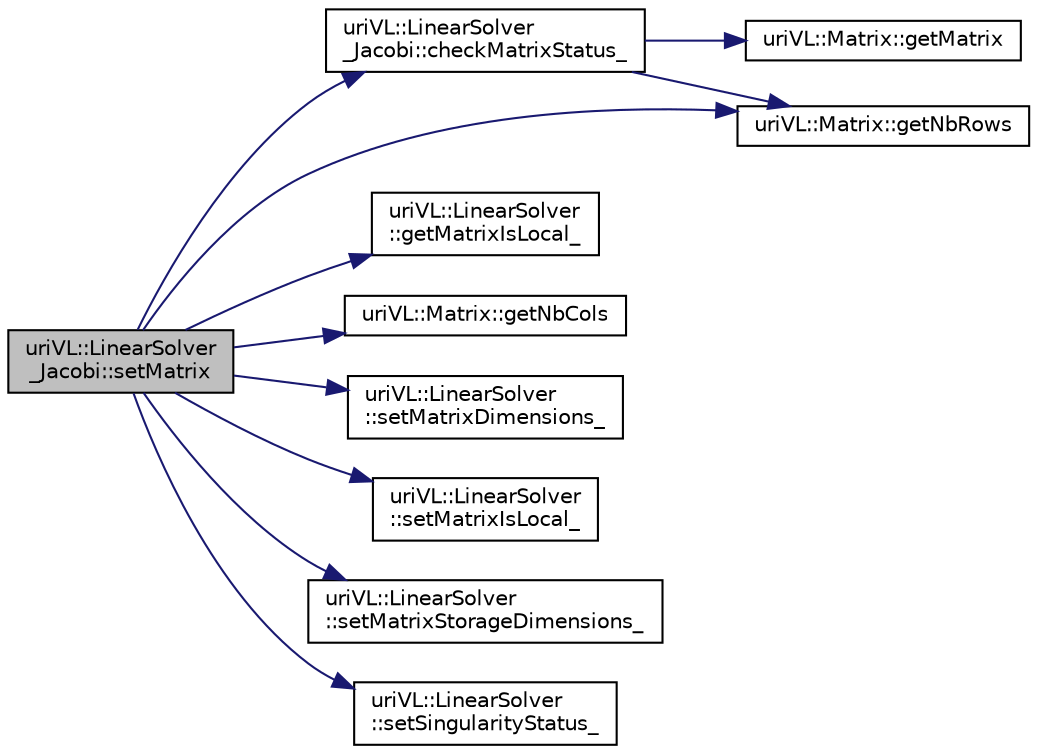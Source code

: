 digraph "uriVL::LinearSolver_Jacobi::setMatrix"
{
  edge [fontname="Helvetica",fontsize="10",labelfontname="Helvetica",labelfontsize="10"];
  node [fontname="Helvetica",fontsize="10",shape=record];
  rankdir="LR";
  Node1 [label="uriVL::LinearSolver\l_Jacobi::setMatrix",height=0.2,width=0.4,color="black", fillcolor="grey75", style="filled", fontcolor="black"];
  Node1 -> Node2 [color="midnightblue",fontsize="10",style="solid",fontname="Helvetica"];
  Node2 [label="uriVL::LinearSolver\l_Jacobi::checkMatrixStatus_",height=0.2,width=0.4,color="black", fillcolor="white", style="filled",URL="$classuriVL_1_1LinearSolver__Jacobi.html#ac7de326026fec094621093bee17b2a45"];
  Node2 -> Node3 [color="midnightblue",fontsize="10",style="solid",fontname="Helvetica"];
  Node3 [label="uriVL::Matrix::getMatrix",height=0.2,width=0.4,color="black", fillcolor="white", style="filled",URL="$classuriVL_1_1Matrix.html#a29c91cadbe9ad1e2ec93d51711348f77",tooltip="Returns a read-only pointer to the matrix data. "];
  Node2 -> Node4 [color="midnightblue",fontsize="10",style="solid",fontname="Helvetica"];
  Node4 [label="uriVL::Matrix::getNbRows",height=0.2,width=0.4,color="black", fillcolor="white", style="filled",URL="$classuriVL_1_1Matrix.html#a15c065f33d719d09ec6158dc46af09aa",tooltip="This function returns a int corresponding to the number of rows in this "];
  Node1 -> Node5 [color="midnightblue",fontsize="10",style="solid",fontname="Helvetica"];
  Node5 [label="uriVL::LinearSolver\l::getMatrixIsLocal_",height=0.2,width=0.4,color="black", fillcolor="white", style="filled",URL="$classuriVL_1_1LinearSolver.html#a3d5eca9a5dddea576b1e9e1a650da956",tooltip="Reports whether the solver keeps a local copy of the SLE&#39;s matrix. "];
  Node1 -> Node6 [color="midnightblue",fontsize="10",style="solid",fontname="Helvetica"];
  Node6 [label="uriVL::Matrix::getNbCols",height=0.2,width=0.4,color="black", fillcolor="white", style="filled",URL="$classuriVL_1_1Matrix.html#ad31ec31b060abc8b63e04d670acc1041",tooltip="This function returns a int corresponding to the number of columns in this "];
  Node1 -> Node4 [color="midnightblue",fontsize="10",style="solid",fontname="Helvetica"];
  Node1 -> Node7 [color="midnightblue",fontsize="10",style="solid",fontname="Helvetica"];
  Node7 [label="uriVL::LinearSolver\l::setMatrixDimensions_",height=0.2,width=0.4,color="black", fillcolor="white", style="filled",URL="$classuriVL_1_1LinearSolver.html#a3c6ceac4ed0a958bcc47307089dbdc5d",tooltip="Sets the dimensions of the solver&#39;s matrix. "];
  Node1 -> Node8 [color="midnightblue",fontsize="10",style="solid",fontname="Helvetica"];
  Node8 [label="uriVL::LinearSolver\l::setMatrixIsLocal_",height=0.2,width=0.4,color="black", fillcolor="white", style="filled",URL="$classuriVL_1_1LinearSolver.html#a88d2fb78a238a2536b9e9a8c27ab6c80",tooltip="Sets whether the solver keeps a local copy of the SLE&#39;s matrix. "];
  Node1 -> Node9 [color="midnightblue",fontsize="10",style="solid",fontname="Helvetica"];
  Node9 [label="uriVL::LinearSolver\l::setMatrixStorageDimensions_",height=0.2,width=0.4,color="black", fillcolor="white", style="filled",URL="$classuriVL_1_1LinearSolver.html#a0c0bda63308334c3f072a4041cfdf7d0",tooltip="Sets the storage dimensions of the solver&#39;s matrix. "];
  Node1 -> Node10 [color="midnightblue",fontsize="10",style="solid",fontname="Helvetica"];
  Node10 [label="uriVL::LinearSolver\l::setSingularityStatus_",height=0.2,width=0.4,color="black", fillcolor="white", style="filled",URL="$classuriVL_1_1LinearSolver.html#aaf3f8aa666f8853eac7927df1290cc41",tooltip="Sets the singularityStatus_. "];
}
